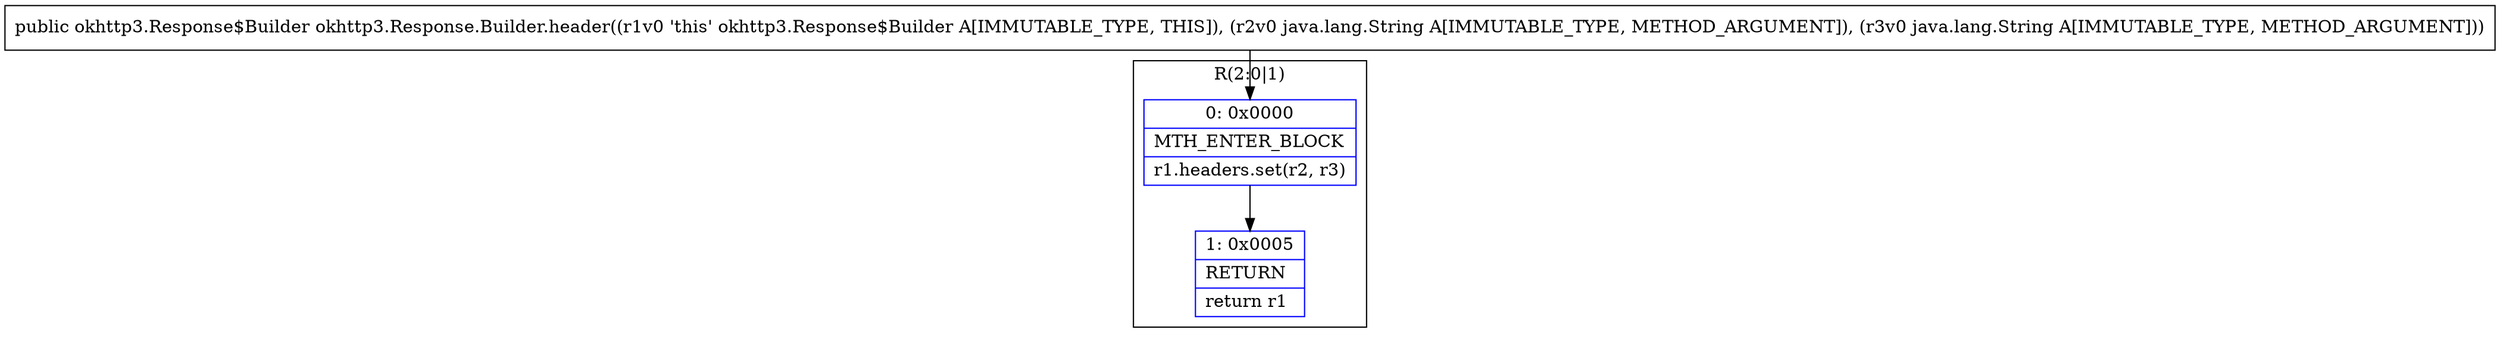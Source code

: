 digraph "CFG forokhttp3.Response.Builder.header(Ljava\/lang\/String;Ljava\/lang\/String;)Lokhttp3\/Response$Builder;" {
subgraph cluster_Region_667535606 {
label = "R(2:0|1)";
node [shape=record,color=blue];
Node_0 [shape=record,label="{0\:\ 0x0000|MTH_ENTER_BLOCK\l|r1.headers.set(r2, r3)\l}"];
Node_1 [shape=record,label="{1\:\ 0x0005|RETURN\l|return r1\l}"];
}
MethodNode[shape=record,label="{public okhttp3.Response$Builder okhttp3.Response.Builder.header((r1v0 'this' okhttp3.Response$Builder A[IMMUTABLE_TYPE, THIS]), (r2v0 java.lang.String A[IMMUTABLE_TYPE, METHOD_ARGUMENT]), (r3v0 java.lang.String A[IMMUTABLE_TYPE, METHOD_ARGUMENT])) }"];
MethodNode -> Node_0;
Node_0 -> Node_1;
}

